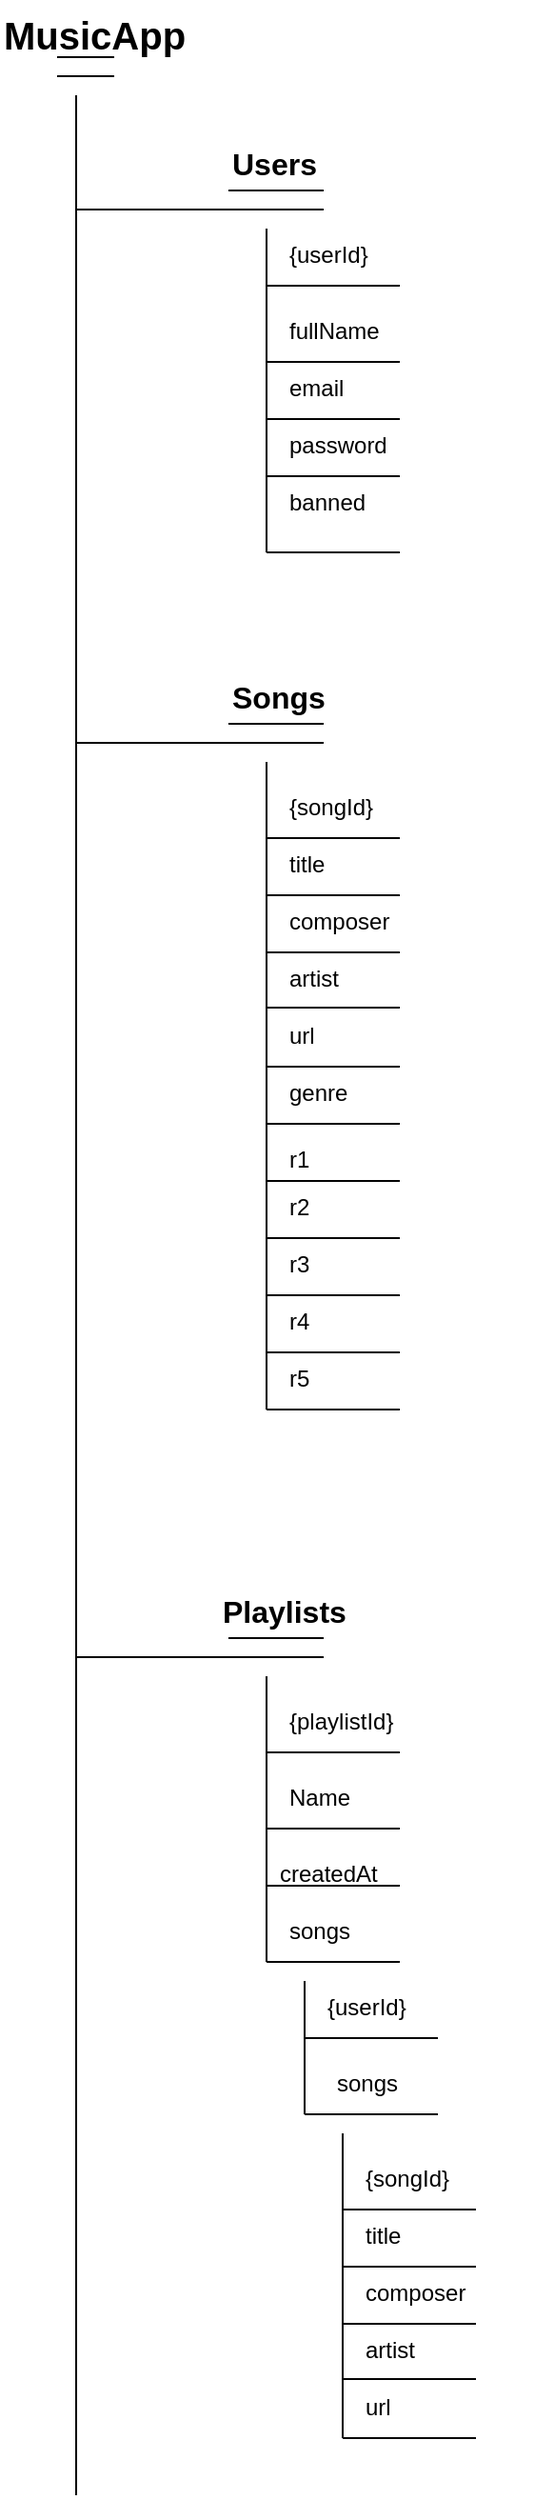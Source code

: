 <mxfile version="27.0.9">
  <diagram name="Firebase DB Map" id="sample">
    <mxGraphModel dx="655" dy="348" grid="1" gridSize="10" guides="1" tooltips="1" connect="1" arrows="1" fold="1" page="1" pageScale="1" pageWidth="827" pageHeight="1169" math="0" shadow="0">
      <root>
        <mxCell id="0" />
        <mxCell id="1" parent="0" />
        <mxCell id="db" value="MusicApp" style="text;html=1;strokeColor=none;fillColor=none;fontSize=20;fontStyle=1;" parent="1" vertex="1">
          <mxGeometry x="90" y="50" width="100" height="30" as="geometry" />
        </mxCell>
        <mxCell id="users" value="Users" style="text;html=1;strokeColor=none;fillColor=none;fontSize=16;fontStyle=1;" parent="1" vertex="1">
          <mxGeometry x="210" y="120" width="100" height="30" as="geometry" />
        </mxCell>
        <mxCell id="uid" value="{userId}" style="text;html=1;" parent="1" vertex="1">
          <mxGeometry x="240" y="170" width="100" height="30" as="geometry" />
        </mxCell>
        <mxCell id="fullname" value="fullName" style="text" parent="1" vertex="1">
          <mxGeometry x="240" y="210" width="100" height="30" as="geometry" />
        </mxCell>
        <mxCell id="email" value="email" style="text" parent="1" vertex="1">
          <mxGeometry x="240" y="240" width="100" height="30" as="geometry" />
        </mxCell>
        <mxCell id="password" value="password" style="text" parent="1" vertex="1">
          <mxGeometry x="240" y="270" width="100" height="30" as="geometry" />
        </mxCell>
        <mxCell id="banned" value="banned" style="text" parent="1" vertex="1">
          <mxGeometry x="240" y="300" width="100" height="30" as="geometry" />
        </mxCell>
        <mxCell id="songs" value="Songs" style="text;html=1;strokeColor=none;fillColor=none;fontSize=16;fontStyle=1;" parent="1" vertex="1">
          <mxGeometry x="210" y="400" width="100" height="30" as="geometry" />
        </mxCell>
        <mxCell id="songId" value="{songId}" style="text;html=1;" parent="1" vertex="1">
          <mxGeometry x="240" y="460" width="100" height="30" as="geometry" />
        </mxCell>
        <mxCell id="title" value="title" style="text" parent="1" vertex="1">
          <mxGeometry x="240" y="490" width="100" height="30" as="geometry" />
        </mxCell>
        <mxCell id="composer" value="composer" style="text" parent="1" vertex="1">
          <mxGeometry x="240" y="520" width="100" height="30" as="geometry" />
        </mxCell>
        <mxCell id="artist" value="artist" style="text" parent="1" vertex="1">
          <mxGeometry x="240" y="550" width="100" height="30" as="geometry" />
        </mxCell>
        <mxCell id="url" value="url" style="text" parent="1" vertex="1">
          <mxGeometry x="240" y="580" width="100" height="30" as="geometry" />
        </mxCell>
        <mxCell id="genre" value="genre" style="text" parent="1" vertex="1">
          <mxGeometry x="240" y="610" width="100" height="30" as="geometry" />
        </mxCell>
        <mxCell id="ratings" value="r1" style="text" parent="1" vertex="1">
          <mxGeometry x="240" y="645" width="30" height="30" as="geometry" />
        </mxCell>
        <mxCell id="playlists" value="Playlists" style="text;html=1;strokeColor=none;fillColor=none;fontSize=16;fontStyle=1;" parent="1" vertex="1">
          <mxGeometry x="205" y="880" width="100" height="30" as="geometry" />
        </mxCell>
        <mxCell id="playlistId" value="{playlistId}" style="text;html=1;" parent="1" vertex="1">
          <mxGeometry x="240" y="940" width="100" height="30" as="geometry" />
        </mxCell>
        <mxCell id="playlistName" value="Name" style="text" parent="1" vertex="1">
          <mxGeometry x="240" y="980" width="100" height="30" as="geometry" />
        </mxCell>
        <mxCell id="userId" value="songs" style="text" parent="1" vertex="1">
          <mxGeometry x="240" y="1050" width="40" height="30" as="geometry" />
        </mxCell>
        <mxCell id="songsInPlaylist" value="createdAt" style="text" parent="1" vertex="1">
          <mxGeometry x="235" y="1020" width="70" height="30" as="geometry" />
        </mxCell>
        <mxCell id="playedUser" value="{userId}" style="text;html=1;" parent="1" vertex="1">
          <mxGeometry x="260" y="1090" width="100" height="30" as="geometry" />
        </mxCell>
        <mxCell id="8Fcd8a44IFTgGhVywxps-2" value="" style="endArrow=none;html=1;rounded=0;" edge="1" parent="1">
          <mxGeometry width="50" height="50" relative="1" as="geometry">
            <mxPoint x="120" y="80" as="sourcePoint" />
            <mxPoint x="150" y="80" as="targetPoint" />
          </mxGeometry>
        </mxCell>
        <mxCell id="8Fcd8a44IFTgGhVywxps-3" value="" style="endArrow=none;html=1;rounded=0;" edge="1" parent="1">
          <mxGeometry width="50" height="50" relative="1" as="geometry">
            <mxPoint x="120" y="90" as="sourcePoint" />
            <mxPoint x="150" y="90" as="targetPoint" />
          </mxGeometry>
        </mxCell>
        <mxCell id="8Fcd8a44IFTgGhVywxps-4" value="" style="endArrow=none;html=1;rounded=0;" edge="1" parent="1">
          <mxGeometry width="50" height="50" relative="1" as="geometry">
            <mxPoint x="130" y="1360" as="sourcePoint" />
            <mxPoint x="130" y="100" as="targetPoint" />
          </mxGeometry>
        </mxCell>
        <mxCell id="8Fcd8a44IFTgGhVywxps-5" value="" style="endArrow=none;html=1;rounded=0;" edge="1" parent="1">
          <mxGeometry width="50" height="50" relative="1" as="geometry">
            <mxPoint x="130" y="160" as="sourcePoint" />
            <mxPoint x="260" y="160" as="targetPoint" />
          </mxGeometry>
        </mxCell>
        <mxCell id="8Fcd8a44IFTgGhVywxps-6" value="" style="endArrow=none;html=1;rounded=0;" edge="1" parent="1">
          <mxGeometry width="50" height="50" relative="1" as="geometry">
            <mxPoint x="210" y="150" as="sourcePoint" />
            <mxPoint x="260" y="150" as="targetPoint" />
          </mxGeometry>
        </mxCell>
        <mxCell id="8Fcd8a44IFTgGhVywxps-8" value="" style="endArrow=none;html=1;rounded=0;" edge="1" parent="1">
          <mxGeometry width="50" height="50" relative="1" as="geometry">
            <mxPoint x="230" y="340" as="sourcePoint" />
            <mxPoint x="230" y="170" as="targetPoint" />
          </mxGeometry>
        </mxCell>
        <mxCell id="8Fcd8a44IFTgGhVywxps-9" value="" style="endArrow=none;html=1;rounded=0;" edge="1" parent="1">
          <mxGeometry width="50" height="50" relative="1" as="geometry">
            <mxPoint x="230" y="200" as="sourcePoint" />
            <mxPoint x="300" y="200" as="targetPoint" />
          </mxGeometry>
        </mxCell>
        <mxCell id="8Fcd8a44IFTgGhVywxps-11" value="" style="endArrow=none;html=1;rounded=0;" edge="1" parent="1">
          <mxGeometry width="50" height="50" relative="1" as="geometry">
            <mxPoint x="230" y="240" as="sourcePoint" />
            <mxPoint x="300" y="240" as="targetPoint" />
          </mxGeometry>
        </mxCell>
        <mxCell id="8Fcd8a44IFTgGhVywxps-13" value="" style="endArrow=none;html=1;rounded=0;" edge="1" parent="1">
          <mxGeometry width="50" height="50" relative="1" as="geometry">
            <mxPoint x="230" y="270" as="sourcePoint" />
            <mxPoint x="300" y="270" as="targetPoint" />
          </mxGeometry>
        </mxCell>
        <mxCell id="8Fcd8a44IFTgGhVywxps-14" value="" style="endArrow=none;html=1;rounded=0;" edge="1" parent="1">
          <mxGeometry width="50" height="50" relative="1" as="geometry">
            <mxPoint x="230" y="300" as="sourcePoint" />
            <mxPoint x="300" y="300" as="targetPoint" />
          </mxGeometry>
        </mxCell>
        <mxCell id="8Fcd8a44IFTgGhVywxps-16" value="" style="endArrow=none;html=1;rounded=0;" edge="1" parent="1">
          <mxGeometry width="50" height="50" relative="1" as="geometry">
            <mxPoint x="230" y="340" as="sourcePoint" />
            <mxPoint x="300" y="340" as="targetPoint" />
          </mxGeometry>
        </mxCell>
        <mxCell id="8Fcd8a44IFTgGhVywxps-17" value="" style="endArrow=none;html=1;rounded=0;" edge="1" parent="1">
          <mxGeometry width="50" height="50" relative="1" as="geometry">
            <mxPoint x="130" y="440" as="sourcePoint" />
            <mxPoint x="260" y="440" as="targetPoint" />
          </mxGeometry>
        </mxCell>
        <mxCell id="8Fcd8a44IFTgGhVywxps-18" value="" style="endArrow=none;html=1;rounded=0;" edge="1" parent="1">
          <mxGeometry width="50" height="50" relative="1" as="geometry">
            <mxPoint x="210" y="430" as="sourcePoint" />
            <mxPoint x="260" y="430" as="targetPoint" />
          </mxGeometry>
        </mxCell>
        <mxCell id="8Fcd8a44IFTgGhVywxps-19" value="" style="endArrow=none;html=1;rounded=0;" edge="1" parent="1">
          <mxGeometry width="50" height="50" relative="1" as="geometry">
            <mxPoint x="230" y="790" as="sourcePoint" />
            <mxPoint x="230" y="450" as="targetPoint" />
          </mxGeometry>
        </mxCell>
        <mxCell id="8Fcd8a44IFTgGhVywxps-20" value="" style="endArrow=none;html=1;rounded=0;" edge="1" parent="1">
          <mxGeometry width="50" height="50" relative="1" as="geometry">
            <mxPoint x="230" y="490" as="sourcePoint" />
            <mxPoint x="300" y="490" as="targetPoint" />
          </mxGeometry>
        </mxCell>
        <mxCell id="8Fcd8a44IFTgGhVywxps-21" value="" style="endArrow=none;html=1;rounded=0;" edge="1" parent="1">
          <mxGeometry width="50" height="50" relative="1" as="geometry">
            <mxPoint x="230" y="520" as="sourcePoint" />
            <mxPoint x="300" y="520" as="targetPoint" />
          </mxGeometry>
        </mxCell>
        <mxCell id="8Fcd8a44IFTgGhVywxps-22" value="" style="endArrow=none;html=1;rounded=0;" edge="1" parent="1">
          <mxGeometry width="50" height="50" relative="1" as="geometry">
            <mxPoint x="230" y="550" as="sourcePoint" />
            <mxPoint x="300" y="550" as="targetPoint" />
          </mxGeometry>
        </mxCell>
        <mxCell id="8Fcd8a44IFTgGhVywxps-23" value="" style="endArrow=none;html=1;rounded=0;" edge="1" parent="1">
          <mxGeometry width="50" height="50" relative="1" as="geometry">
            <mxPoint x="230" y="579" as="sourcePoint" />
            <mxPoint x="300" y="579" as="targetPoint" />
          </mxGeometry>
        </mxCell>
        <mxCell id="8Fcd8a44IFTgGhVywxps-24" value="" style="endArrow=none;html=1;rounded=0;" edge="1" parent="1">
          <mxGeometry width="50" height="50" relative="1" as="geometry">
            <mxPoint x="230" y="610" as="sourcePoint" />
            <mxPoint x="300" y="610" as="targetPoint" />
          </mxGeometry>
        </mxCell>
        <mxCell id="8Fcd8a44IFTgGhVywxps-25" value="" style="endArrow=none;html=1;rounded=0;" edge="1" parent="1">
          <mxGeometry width="50" height="50" relative="1" as="geometry">
            <mxPoint x="230" y="640" as="sourcePoint" />
            <mxPoint x="300" y="640" as="targetPoint" />
          </mxGeometry>
        </mxCell>
        <mxCell id="8Fcd8a44IFTgGhVywxps-26" value="r2" style="text" vertex="1" parent="1">
          <mxGeometry x="240" y="670" width="30" height="30" as="geometry" />
        </mxCell>
        <mxCell id="8Fcd8a44IFTgGhVywxps-27" value="r3" style="text" vertex="1" parent="1">
          <mxGeometry x="240" y="700" width="30" height="30" as="geometry" />
        </mxCell>
        <mxCell id="8Fcd8a44IFTgGhVywxps-28" value="r4" style="text" vertex="1" parent="1">
          <mxGeometry x="240" y="730" width="30" height="30" as="geometry" />
        </mxCell>
        <mxCell id="8Fcd8a44IFTgGhVywxps-29" value="r5" style="text" vertex="1" parent="1">
          <mxGeometry x="240" y="760" width="30" height="30" as="geometry" />
        </mxCell>
        <mxCell id="8Fcd8a44IFTgGhVywxps-31" value="" style="endArrow=none;html=1;rounded=0;" edge="1" parent="1">
          <mxGeometry width="50" height="50" relative="1" as="geometry">
            <mxPoint x="230" y="670" as="sourcePoint" />
            <mxPoint x="300" y="670" as="targetPoint" />
          </mxGeometry>
        </mxCell>
        <mxCell id="8Fcd8a44IFTgGhVywxps-32" value="" style="endArrow=none;html=1;rounded=0;" edge="1" parent="1">
          <mxGeometry width="50" height="50" relative="1" as="geometry">
            <mxPoint x="230" y="700" as="sourcePoint" />
            <mxPoint x="300" y="700" as="targetPoint" />
          </mxGeometry>
        </mxCell>
        <mxCell id="8Fcd8a44IFTgGhVywxps-33" value="" style="endArrow=none;html=1;rounded=0;" edge="1" parent="1">
          <mxGeometry width="50" height="50" relative="1" as="geometry">
            <mxPoint x="230" y="730" as="sourcePoint" />
            <mxPoint x="300" y="730" as="targetPoint" />
          </mxGeometry>
        </mxCell>
        <mxCell id="8Fcd8a44IFTgGhVywxps-34" value="" style="endArrow=none;html=1;rounded=0;" edge="1" parent="1">
          <mxGeometry width="50" height="50" relative="1" as="geometry">
            <mxPoint x="230" y="760" as="sourcePoint" />
            <mxPoint x="300" y="760" as="targetPoint" />
          </mxGeometry>
        </mxCell>
        <mxCell id="8Fcd8a44IFTgGhVywxps-35" value="" style="endArrow=none;html=1;rounded=0;" edge="1" parent="1">
          <mxGeometry width="50" height="50" relative="1" as="geometry">
            <mxPoint x="230" y="790" as="sourcePoint" />
            <mxPoint x="300" y="790" as="targetPoint" />
          </mxGeometry>
        </mxCell>
        <mxCell id="8Fcd8a44IFTgGhVywxps-36" value="" style="endArrow=none;html=1;rounded=0;" edge="1" parent="1">
          <mxGeometry width="50" height="50" relative="1" as="geometry">
            <mxPoint x="130" y="920" as="sourcePoint" />
            <mxPoint x="260" y="920" as="targetPoint" />
          </mxGeometry>
        </mxCell>
        <mxCell id="8Fcd8a44IFTgGhVywxps-37" value="" style="endArrow=none;html=1;rounded=0;" edge="1" parent="1">
          <mxGeometry width="50" height="50" relative="1" as="geometry">
            <mxPoint x="210" y="910" as="sourcePoint" />
            <mxPoint x="260" y="910" as="targetPoint" />
          </mxGeometry>
        </mxCell>
        <mxCell id="8Fcd8a44IFTgGhVywxps-38" value="" style="endArrow=none;html=1;rounded=0;" edge="1" parent="1">
          <mxGeometry width="50" height="50" relative="1" as="geometry">
            <mxPoint x="230" y="970" as="sourcePoint" />
            <mxPoint x="300" y="970" as="targetPoint" />
          </mxGeometry>
        </mxCell>
        <mxCell id="8Fcd8a44IFTgGhVywxps-39" value="" style="endArrow=none;html=1;rounded=0;" edge="1" parent="1">
          <mxGeometry width="50" height="50" relative="1" as="geometry">
            <mxPoint x="230" y="1080" as="sourcePoint" />
            <mxPoint x="230" y="930" as="targetPoint" />
          </mxGeometry>
        </mxCell>
        <mxCell id="8Fcd8a44IFTgGhVywxps-40" value="" style="endArrow=none;html=1;rounded=0;" edge="1" parent="1">
          <mxGeometry width="50" height="50" relative="1" as="geometry">
            <mxPoint x="230" y="1010" as="sourcePoint" />
            <mxPoint x="300" y="1010" as="targetPoint" />
          </mxGeometry>
        </mxCell>
        <mxCell id="8Fcd8a44IFTgGhVywxps-41" value="" style="endArrow=none;html=1;rounded=0;" edge="1" parent="1">
          <mxGeometry width="50" height="50" relative="1" as="geometry">
            <mxPoint x="230" y="1040" as="sourcePoint" />
            <mxPoint x="300" y="1040" as="targetPoint" />
          </mxGeometry>
        </mxCell>
        <mxCell id="8Fcd8a44IFTgGhVywxps-43" value="" style="endArrow=none;html=1;rounded=0;" edge="1" parent="1">
          <mxGeometry width="50" height="50" relative="1" as="geometry">
            <mxPoint x="230" y="1080" as="sourcePoint" />
            <mxPoint x="300" y="1080" as="targetPoint" />
          </mxGeometry>
        </mxCell>
        <mxCell id="8Fcd8a44IFTgGhVywxps-45" value="{songId}" style="text;html=1;" vertex="1" parent="1">
          <mxGeometry x="280" y="1180" width="100" height="30" as="geometry" />
        </mxCell>
        <mxCell id="8Fcd8a44IFTgGhVywxps-46" value="title" style="text" vertex="1" parent="1">
          <mxGeometry x="280" y="1210" width="100" height="30" as="geometry" />
        </mxCell>
        <mxCell id="8Fcd8a44IFTgGhVywxps-47" value="composer" style="text" vertex="1" parent="1">
          <mxGeometry x="280" y="1240" width="100" height="30" as="geometry" />
        </mxCell>
        <mxCell id="8Fcd8a44IFTgGhVywxps-48" value="artist" style="text" vertex="1" parent="1">
          <mxGeometry x="280" y="1270" width="100" height="30" as="geometry" />
        </mxCell>
        <mxCell id="8Fcd8a44IFTgGhVywxps-49" value="url" style="text" vertex="1" parent="1">
          <mxGeometry x="280" y="1300" width="100" height="30" as="geometry" />
        </mxCell>
        <mxCell id="8Fcd8a44IFTgGhVywxps-52" value="" style="endArrow=none;html=1;rounded=0;" edge="1" parent="1">
          <mxGeometry width="50" height="50" relative="1" as="geometry">
            <mxPoint x="270" y="1210" as="sourcePoint" />
            <mxPoint x="340" y="1210" as="targetPoint" />
          </mxGeometry>
        </mxCell>
        <mxCell id="8Fcd8a44IFTgGhVywxps-53" value="" style="endArrow=none;html=1;rounded=0;" edge="1" parent="1">
          <mxGeometry width="50" height="50" relative="1" as="geometry">
            <mxPoint x="270" y="1240" as="sourcePoint" />
            <mxPoint x="340" y="1240" as="targetPoint" />
          </mxGeometry>
        </mxCell>
        <mxCell id="8Fcd8a44IFTgGhVywxps-54" value="" style="endArrow=none;html=1;rounded=0;" edge="1" parent="1">
          <mxGeometry width="50" height="50" relative="1" as="geometry">
            <mxPoint x="270" y="1270" as="sourcePoint" />
            <mxPoint x="340" y="1270" as="targetPoint" />
          </mxGeometry>
        </mxCell>
        <mxCell id="8Fcd8a44IFTgGhVywxps-55" value="" style="endArrow=none;html=1;rounded=0;" edge="1" parent="1">
          <mxGeometry width="50" height="50" relative="1" as="geometry">
            <mxPoint x="270" y="1299" as="sourcePoint" />
            <mxPoint x="340" y="1299" as="targetPoint" />
          </mxGeometry>
        </mxCell>
        <mxCell id="8Fcd8a44IFTgGhVywxps-56" value="" style="endArrow=none;html=1;rounded=0;" edge="1" parent="1">
          <mxGeometry width="50" height="50" relative="1" as="geometry">
            <mxPoint x="270" y="1330" as="sourcePoint" />
            <mxPoint x="340" y="1330" as="targetPoint" />
          </mxGeometry>
        </mxCell>
        <mxCell id="8Fcd8a44IFTgGhVywxps-67" value="" style="endArrow=none;html=1;rounded=0;" edge="1" parent="1">
          <mxGeometry width="50" height="50" relative="1" as="geometry">
            <mxPoint x="250" y="1160" as="sourcePoint" />
            <mxPoint x="250" y="1090" as="targetPoint" />
          </mxGeometry>
        </mxCell>
        <mxCell id="8Fcd8a44IFTgGhVywxps-68" value="" style="endArrow=none;html=1;rounded=0;" edge="1" parent="1">
          <mxGeometry width="50" height="50" relative="1" as="geometry">
            <mxPoint x="250" y="1120" as="sourcePoint" />
            <mxPoint x="320" y="1120" as="targetPoint" />
          </mxGeometry>
        </mxCell>
        <mxCell id="8Fcd8a44IFTgGhVywxps-69" value="" style="endArrow=none;html=1;rounded=0;" edge="1" parent="1">
          <mxGeometry width="50" height="50" relative="1" as="geometry">
            <mxPoint x="250" y="1160" as="sourcePoint" />
            <mxPoint x="320" y="1160" as="targetPoint" />
          </mxGeometry>
        </mxCell>
        <mxCell id="8Fcd8a44IFTgGhVywxps-70" value="songs" style="text" vertex="1" parent="1">
          <mxGeometry x="265" y="1130" width="40" height="30" as="geometry" />
        </mxCell>
        <mxCell id="8Fcd8a44IFTgGhVywxps-71" value="" style="endArrow=none;html=1;rounded=0;" edge="1" parent="1">
          <mxGeometry width="50" height="50" relative="1" as="geometry">
            <mxPoint x="270" y="1330" as="sourcePoint" />
            <mxPoint x="270" y="1170" as="targetPoint" />
          </mxGeometry>
        </mxCell>
      </root>
    </mxGraphModel>
  </diagram>
</mxfile>
